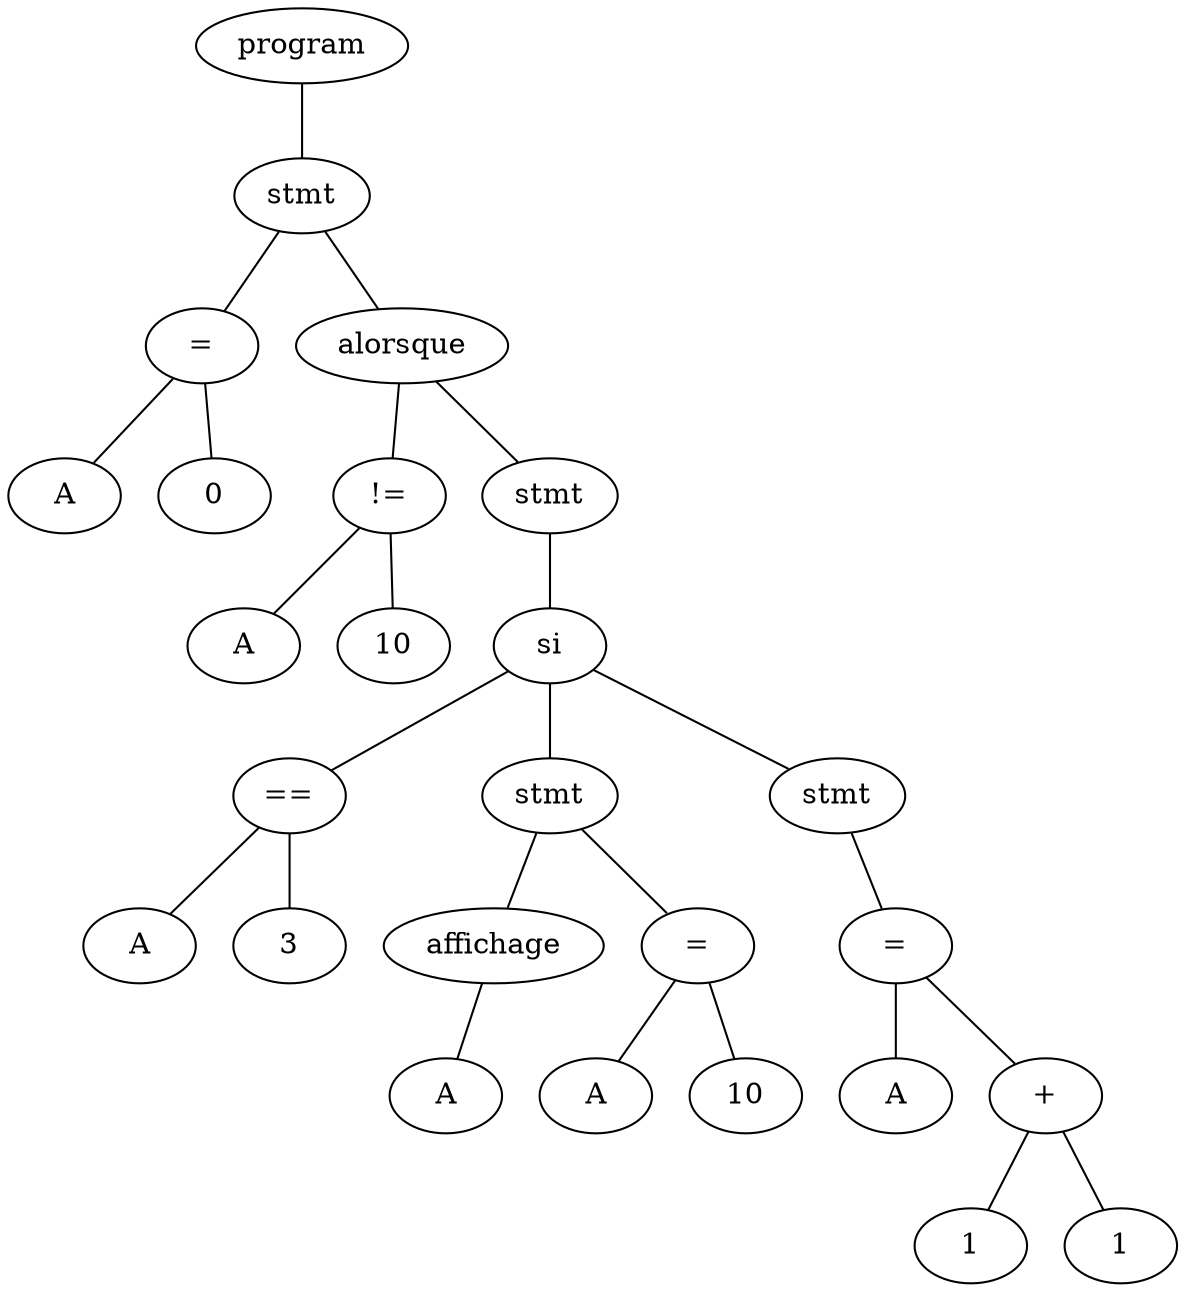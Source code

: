 graph {
N25[label="program"];
N3[label="stmt"];
N1[label="="];
N2[label="A"];
N1 -- N2;
N0[label="0"];
N1 -- N0;
N3 -- N1;
N24[label="alorsque"];
N6[label="!="];
N4[label="A"];
N6 -- N4;
N5[label="10"];
N6 -- N5;
N24 -- N6;
N23[label="stmt"];
N22[label="si"];
N9[label="=="];
N7[label="A"];
N9 -- N7;
N8[label="3"];
N9 -- N8;
N22 -- N9;
N12[label="stmt"];
N11[label="affichage"];
N10[label="A"];
N11 -- N10;
N12 -- N11;
N14[label="="];
N15[label="A"];
N14 -- N15;
N13[label="10"];
N14 -- N13;
N12 -- N14;
N22 -- N12;
N21[label="stmt"];
N19[label="="];
N20[label="A"];
N19 -- N20;
N18[label="+"];
N16[label="1"];
N18 -- N16;
N17[label="1"];
N18 -- N17;
N19 -- N18;
N21 -- N19;
N22 -- N21;
N23 -- N22;
N24 -- N23;
N3 -- N24;
N25 -- N3;
}
